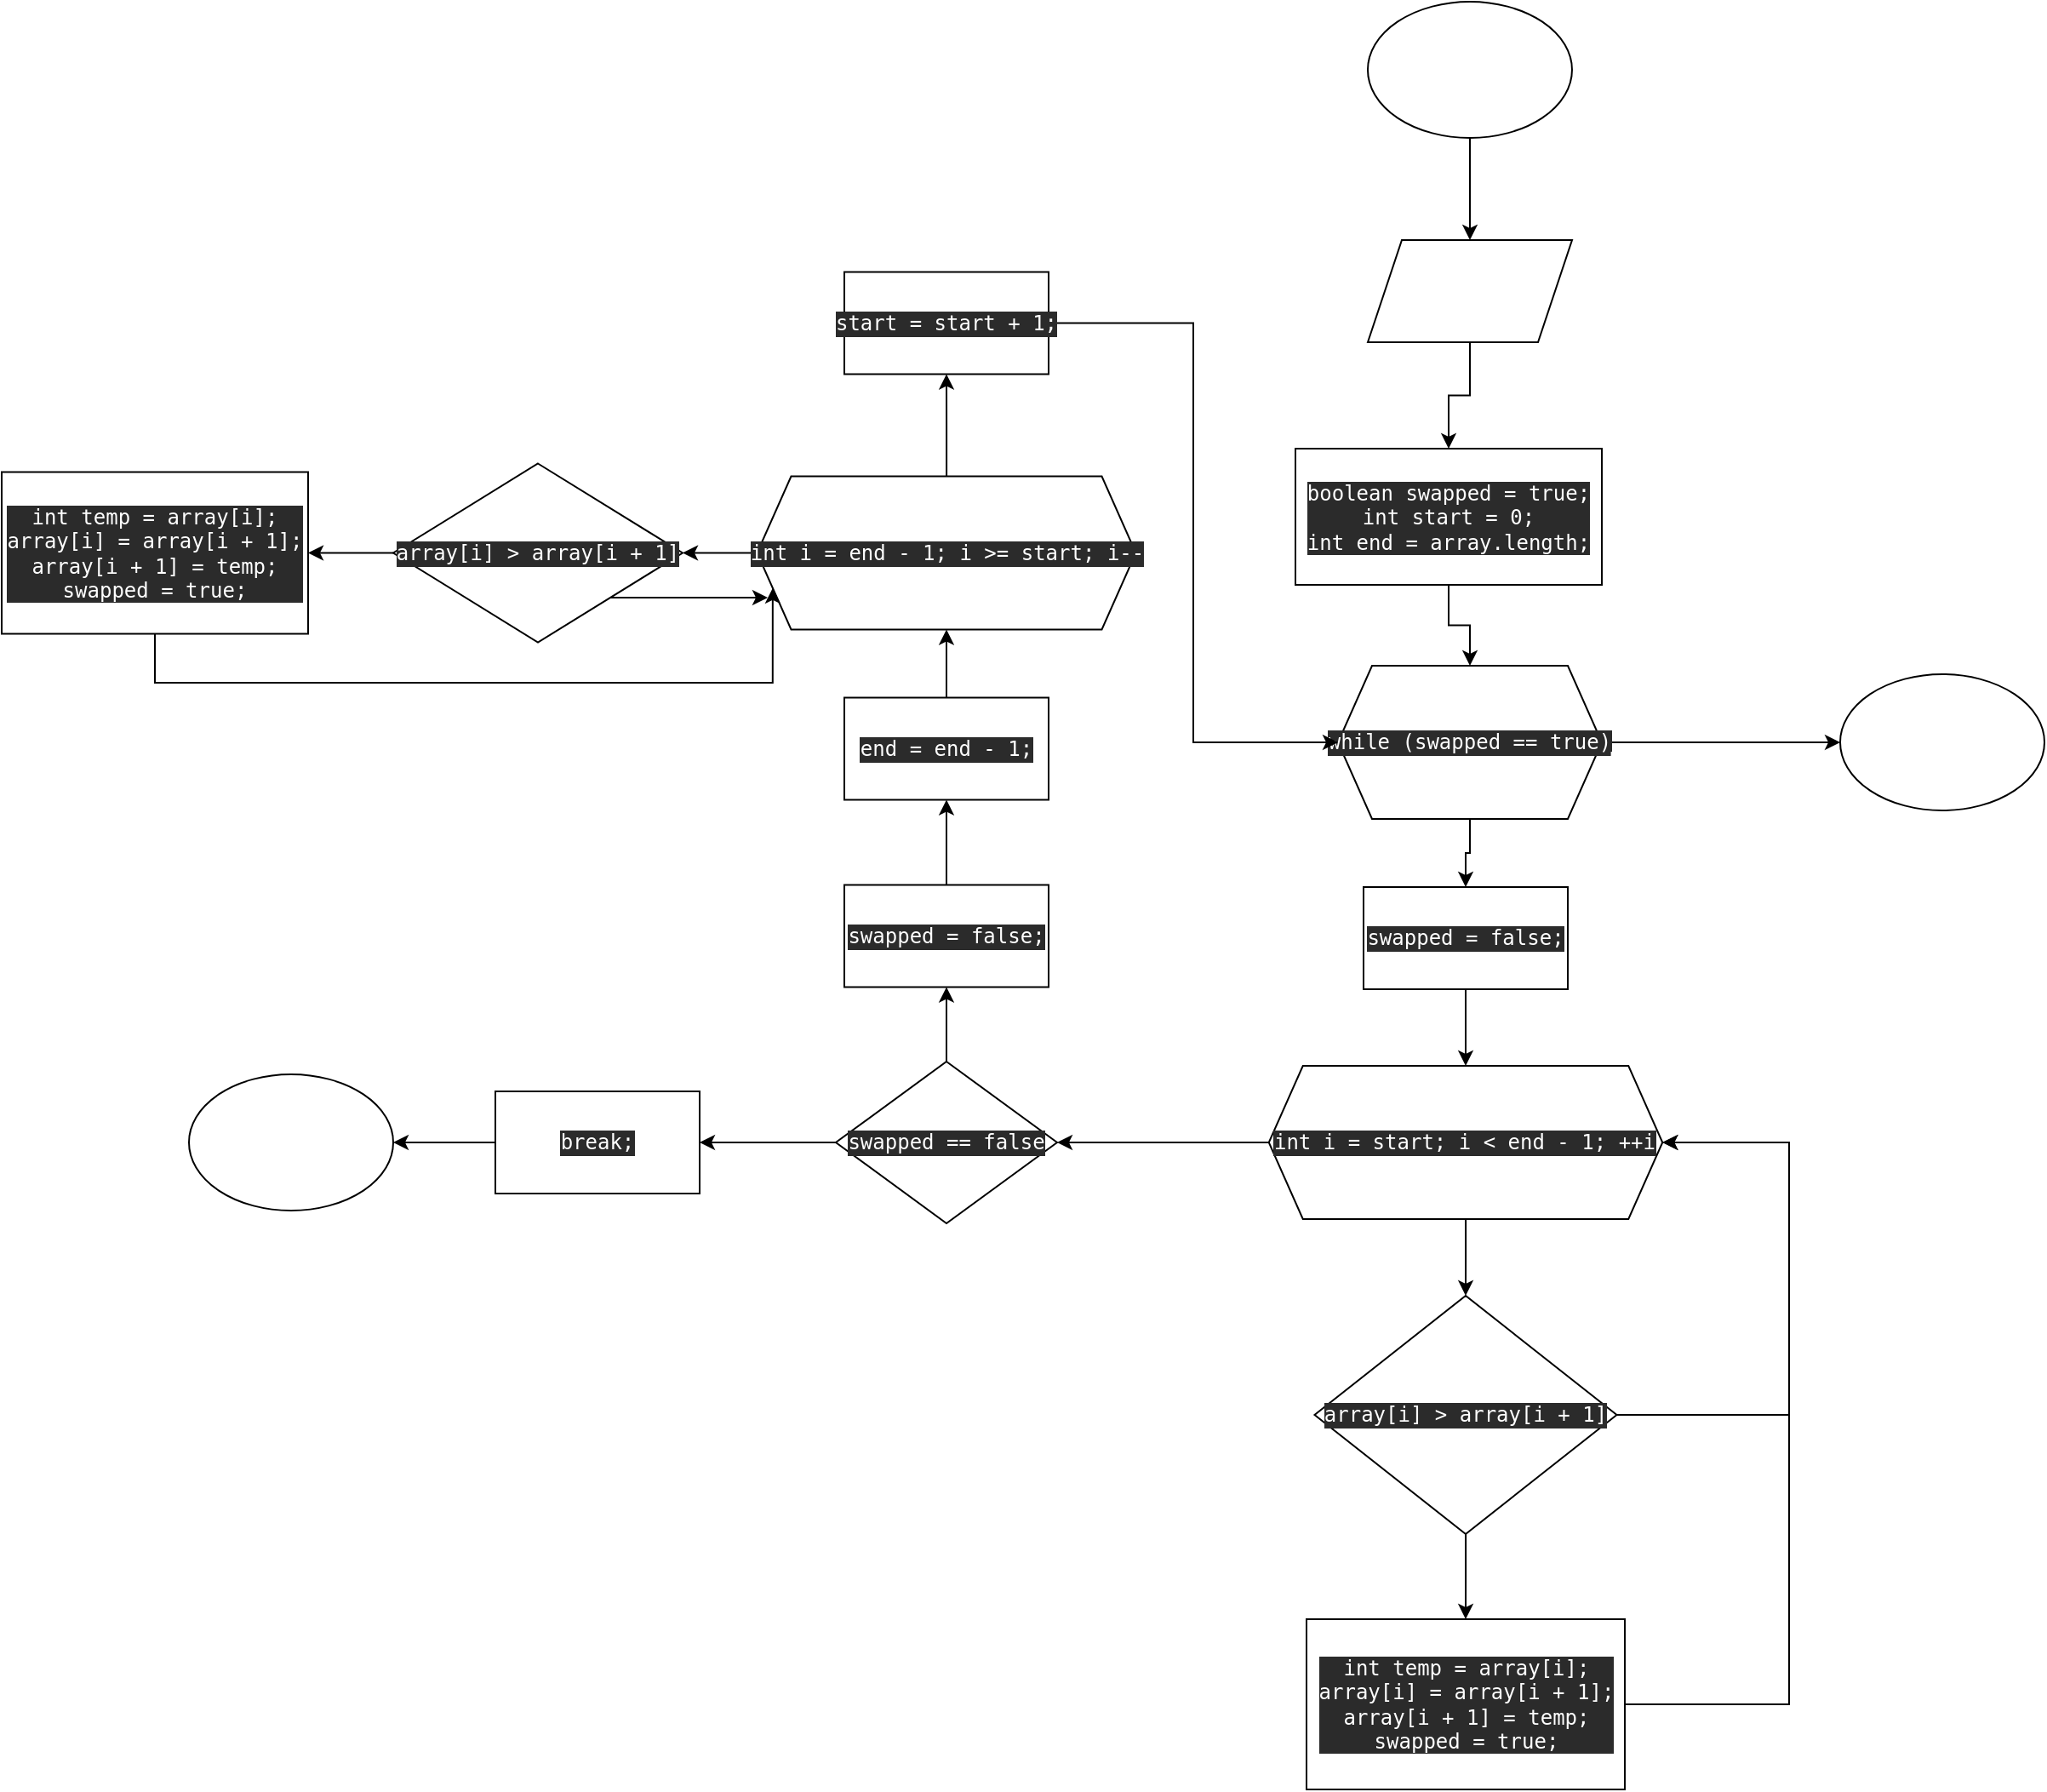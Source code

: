 <mxfile version="20.5.3" type="embed"><diagram id="23iRSUPoRavnBvh4doch" name="Page-1"><mxGraphModel dx="2540" dy="878" grid="1" gridSize="10" guides="1" tooltips="1" connect="1" arrows="1" fold="1" page="1" pageScale="1" pageWidth="827" pageHeight="1169" math="0" shadow="0"><root><mxCell id="0"/><mxCell id="1" parent="0"/><mxCell id="2" style="edgeStyle=orthogonalEdgeStyle;rounded=0;orthogonalLoop=1;jettySize=auto;html=1;entryX=0.5;entryY=0;entryDx=0;entryDy=0;fontColor=#FFFFFF;" edge="1" parent="1" source="3" target="5"><mxGeometry relative="1" as="geometry"/></mxCell><mxCell id="3" value="Початок" style="ellipse;whiteSpace=wrap;html=1;fontColor=#FFFFFF;" vertex="1" parent="1"><mxGeometry x="82.49" y="150" width="120" height="80" as="geometry"/></mxCell><mxCell id="4" style="edgeStyle=orthogonalEdgeStyle;rounded=0;orthogonalLoop=1;jettySize=auto;html=1;entryX=0.5;entryY=0;entryDx=0;entryDy=0;fontColor=#FFFFFF;" edge="1" parent="1" source="5" target="7"><mxGeometry relative="1" as="geometry"/></mxCell><mxCell id="5" value="Введення:&lt;br&gt;int [] array" style="shape=parallelogram;perimeter=parallelogramPerimeter;whiteSpace=wrap;html=1;fixedSize=1;fontColor=#FFFFFF;" vertex="1" parent="1"><mxGeometry x="82.5" y="290" width="120" height="60" as="geometry"/></mxCell><mxCell id="6" style="edgeStyle=orthogonalEdgeStyle;rounded=0;orthogonalLoop=1;jettySize=auto;html=1;entryX=0.5;entryY=0;entryDx=0;entryDy=0;fontColor=#FFFFFF;" edge="1" parent="1" source="7" target="10"><mxGeometry relative="1" as="geometry"/></mxCell><mxCell id="7" value="&lt;div style=&quot;background-color: rgb(43, 43, 43); font-family: &amp;quot;JetBrains Mono&amp;quot;, monospace;&quot;&gt;&lt;pre&gt;boolean swapped = &lt;span style=&quot;&quot;&gt;true;&lt;br&gt;&lt;/span&gt;&lt;span style=&quot;&quot;&gt;int &lt;/span&gt;start = &lt;span style=&quot;&quot;&gt;0&lt;/span&gt;&lt;span style=&quot;&quot;&gt;;&lt;br&gt;&lt;/span&gt;&lt;span style=&quot;&quot;&gt;int &lt;/span&gt;end = array.&lt;span style=&quot;&quot;&gt;length&lt;/span&gt;&lt;span style=&quot;&quot;&gt;;&lt;/span&gt;&lt;/pre&gt;&lt;/div&gt;" style="rounded=0;whiteSpace=wrap;html=1;fontColor=#FFFFFF;" vertex="1" parent="1"><mxGeometry x="40" y="412.5" width="180" height="80" as="geometry"/></mxCell><mxCell id="8" style="edgeStyle=orthogonalEdgeStyle;rounded=0;orthogonalLoop=1;jettySize=auto;html=1;entryX=0.5;entryY=0;entryDx=0;entryDy=0;fontColor=#FFFFFF;" edge="1" parent="1" source="10" target="12"><mxGeometry relative="1" as="geometry"/></mxCell><mxCell id="9" style="edgeStyle=orthogonalEdgeStyle;rounded=0;orthogonalLoop=1;jettySize=auto;html=1;entryX=0;entryY=0.5;entryDx=0;entryDy=0;fontColor=#FFFFFF;" edge="1" parent="1" source="10" target="41"><mxGeometry relative="1" as="geometry"/></mxCell><mxCell id="10" value="&lt;div style=&quot;background-color: rgb(43, 43, 43); font-family: &amp;quot;JetBrains Mono&amp;quot;, monospace;&quot;&gt;&lt;pre&gt;while (swapped == &lt;span style=&quot;&quot;&gt;true&lt;/span&gt;)&lt;/pre&gt;&lt;/div&gt;" style="shape=hexagon;perimeter=hexagonPerimeter2;whiteSpace=wrap;html=1;fixedSize=1;fontColor=#FFFFFF;" vertex="1" parent="1"><mxGeometry x="65" y="540" width="155" height="90" as="geometry"/></mxCell><mxCell id="11" style="edgeStyle=orthogonalEdgeStyle;rounded=0;orthogonalLoop=1;jettySize=auto;html=1;entryX=0.5;entryY=0;entryDx=0;entryDy=0;fontColor=#FFFFFF;" edge="1" parent="1" source="12" target="15"><mxGeometry relative="1" as="geometry"/></mxCell><mxCell id="12" value="&lt;div style=&quot;background-color: rgb(43, 43, 43); font-family: &amp;quot;JetBrains Mono&amp;quot;, monospace;&quot;&gt;&lt;pre&gt;swapped = false;&lt;/pre&gt;&lt;/div&gt;" style="rounded=0;whiteSpace=wrap;html=1;fontColor=#FFFFFF;" vertex="1" parent="1"><mxGeometry x="80" y="670" width="120" height="60" as="geometry"/></mxCell><mxCell id="13" style="edgeStyle=orthogonalEdgeStyle;rounded=0;orthogonalLoop=1;jettySize=auto;html=1;entryX=0.5;entryY=0;entryDx=0;entryDy=0;fontColor=#FFFFFF;" edge="1" parent="1" source="15" target="18"><mxGeometry relative="1" as="geometry"/></mxCell><mxCell id="14" style="edgeStyle=orthogonalEdgeStyle;rounded=0;orthogonalLoop=1;jettySize=auto;html=1;entryX=1;entryY=0.5;entryDx=0;entryDy=0;fontColor=#FFFFFF;" edge="1" parent="1" source="15" target="23"><mxGeometry relative="1" as="geometry"/></mxCell><mxCell id="15" value="&lt;div style=&quot;background-color: rgb(43, 43, 43); font-family: &amp;quot;JetBrains Mono&amp;quot;, monospace;&quot;&gt;&lt;pre&gt;&lt;span style=&quot;&quot;&gt;int &lt;/span&gt;i = start&lt;span style=&quot;&quot;&gt;; &lt;/span&gt;i &amp;lt; end - &lt;span style=&quot;&quot;&gt;1&lt;/span&gt;&lt;span style=&quot;&quot;&gt;; &lt;/span&gt;++i&lt;/pre&gt;&lt;/div&gt;" style="shape=hexagon;perimeter=hexagonPerimeter2;whiteSpace=wrap;html=1;fixedSize=1;fontColor=#FFFFFF;" vertex="1" parent="1"><mxGeometry x="24.38" y="775" width="231.25" height="90" as="geometry"/></mxCell><mxCell id="16" style="edgeStyle=orthogonalEdgeStyle;rounded=0;orthogonalLoop=1;jettySize=auto;html=1;entryX=0.5;entryY=0;entryDx=0;entryDy=0;fontColor=#FFFFFF;" edge="1" parent="1" source="18" target="20"><mxGeometry relative="1" as="geometry"/></mxCell><mxCell id="17" style="edgeStyle=orthogonalEdgeStyle;rounded=0;orthogonalLoop=1;jettySize=auto;html=1;entryX=1;entryY=0.5;entryDx=0;entryDy=0;fontColor=#FFFFFF;" edge="1" parent="1" source="18" target="15"><mxGeometry relative="1" as="geometry"><Array as="points"><mxPoint x="330" y="980"/><mxPoint x="330" y="820"/></Array></mxGeometry></mxCell><mxCell id="18" value="&lt;div style=&quot;background-color: rgb(43, 43, 43); font-family: &amp;quot;JetBrains Mono&amp;quot;, monospace;&quot;&gt;&lt;pre&gt;array[i] &amp;gt; array[i + 1]&lt;/pre&gt;&lt;/div&gt;" style="rhombus;whiteSpace=wrap;html=1;fontColor=#FFFFFF;" vertex="1" parent="1"><mxGeometry x="51.25" y="910" width="177.5" height="140" as="geometry"/></mxCell><mxCell id="19" style="edgeStyle=orthogonalEdgeStyle;rounded=0;orthogonalLoop=1;jettySize=auto;html=1;entryX=1;entryY=0.5;entryDx=0;entryDy=0;fontColor=#FFFFFF;" edge="1" parent="1" source="20" target="15"><mxGeometry relative="1" as="geometry"><Array as="points"><mxPoint x="330" y="1150"/><mxPoint x="330" y="820"/></Array></mxGeometry></mxCell><mxCell id="20" value="&lt;div style=&quot;background-color: rgb(43, 43, 43); font-family: &amp;quot;JetBrains Mono&amp;quot;, monospace;&quot;&gt;&lt;pre&gt;int temp = array[i]&lt;span style=&quot;&quot;&gt;;&lt;br&gt;&lt;/span&gt;array[i] = array[i + &lt;span style=&quot;&quot;&gt;1&lt;/span&gt;]&lt;span style=&quot;&quot;&gt;;&lt;br&gt;&lt;/span&gt;array[i + &lt;span style=&quot;&quot;&gt;1&lt;/span&gt;] = temp&lt;span style=&quot;&quot;&gt;;&lt;br&gt;&lt;/span&gt;swapped = &lt;span style=&quot;&quot;&gt;true;&lt;/span&gt;&lt;/pre&gt;&lt;/div&gt;" style="rounded=0;whiteSpace=wrap;html=1;fontColor=#FFFFFF;" vertex="1" parent="1"><mxGeometry x="46.5" y="1100" width="187" height="100" as="geometry"/></mxCell><mxCell id="21" style="edgeStyle=orthogonalEdgeStyle;rounded=0;orthogonalLoop=1;jettySize=auto;html=1;entryX=0.5;entryY=1;entryDx=0;entryDy=0;fontColor=#FFFFFF;" edge="1" parent="1" source="23" target="28"><mxGeometry relative="1" as="geometry"/></mxCell><mxCell id="22" style="edgeStyle=orthogonalEdgeStyle;rounded=0;orthogonalLoop=1;jettySize=auto;html=1;entryX=1;entryY=0.5;entryDx=0;entryDy=0;fontColor=#FFFFFF;" edge="1" parent="1" source="23" target="25"><mxGeometry relative="1" as="geometry"/></mxCell><mxCell id="23" value="&lt;div style=&quot;background-color: rgb(43, 43, 43); font-family: &amp;quot;JetBrains Mono&amp;quot;, monospace;&quot;&gt;&lt;pre&gt;swapped == false&lt;/pre&gt;&lt;/div&gt;" style="rhombus;whiteSpace=wrap;html=1;fontColor=#FFFFFF;" vertex="1" parent="1"><mxGeometry x="-230" y="772.5" width="130" height="95" as="geometry"/></mxCell><mxCell id="24" style="edgeStyle=orthogonalEdgeStyle;rounded=0;orthogonalLoop=1;jettySize=auto;html=1;entryX=1;entryY=0.5;entryDx=0;entryDy=0;fontColor=#FFFFFF;" edge="1" parent="1" source="25" target="26"><mxGeometry relative="1" as="geometry"/></mxCell><mxCell id="25" value="&lt;div style=&quot;background-color: rgb(43, 43, 43); font-family: &amp;quot;JetBrains Mono&amp;quot;, monospace;&quot;&gt;&lt;pre&gt;break;&lt;/pre&gt;&lt;/div&gt;" style="rounded=0;whiteSpace=wrap;html=1;fontColor=#FFFFFF;" vertex="1" parent="1"><mxGeometry x="-430" y="790" width="120" height="60" as="geometry"/></mxCell><mxCell id="26" value="Кінець" style="ellipse;whiteSpace=wrap;html=1;fontColor=#FFFFFF;" vertex="1" parent="1"><mxGeometry x="-610" y="780" width="120" height="80" as="geometry"/></mxCell><mxCell id="27" style="edgeStyle=orthogonalEdgeStyle;rounded=0;orthogonalLoop=1;jettySize=auto;html=1;entryX=0.5;entryY=1;entryDx=0;entryDy=0;fontColor=#FFFFFF;" edge="1" parent="1" source="28" target="30"><mxGeometry relative="1" as="geometry"/></mxCell><mxCell id="28" value="&lt;div style=&quot;background-color: rgb(43, 43, 43); font-family: &amp;quot;JetBrains Mono&amp;quot;, monospace;&quot;&gt;&lt;pre&gt;swapped = false;&lt;/pre&gt;&lt;/div&gt;" style="rounded=0;whiteSpace=wrap;html=1;fontColor=#FFFFFF;" vertex="1" parent="1"><mxGeometry x="-225" y="668.75" width="120" height="60" as="geometry"/></mxCell><mxCell id="29" style="edgeStyle=orthogonalEdgeStyle;rounded=0;orthogonalLoop=1;jettySize=auto;html=1;entryX=0.5;entryY=1;entryDx=0;entryDy=0;fontColor=#FFFFFF;" edge="1" parent="1" source="30" target="33"><mxGeometry relative="1" as="geometry"/></mxCell><mxCell id="30" value="&lt;div style=&quot;background-color: rgb(43, 43, 43); font-family: &amp;quot;JetBrains Mono&amp;quot;, monospace;&quot;&gt;&lt;pre&gt;end = end - 1&lt;span style=&quot;&quot;&gt;;&lt;/span&gt;&lt;/pre&gt;&lt;/div&gt;" style="rounded=0;whiteSpace=wrap;html=1;fontColor=#FFFFFF;" vertex="1" parent="1"><mxGeometry x="-225" y="558.75" width="120" height="60" as="geometry"/></mxCell><mxCell id="31" style="edgeStyle=orthogonalEdgeStyle;rounded=0;orthogonalLoop=1;jettySize=auto;html=1;entryX=1;entryY=0.5;entryDx=0;entryDy=0;fontColor=#FFFFFF;" edge="1" parent="1" source="33" target="36"><mxGeometry relative="1" as="geometry"/></mxCell><mxCell id="32" style="edgeStyle=orthogonalEdgeStyle;rounded=0;orthogonalLoop=1;jettySize=auto;html=1;entryX=0.5;entryY=1;entryDx=0;entryDy=0;fontColor=#FFFFFF;" edge="1" parent="1" source="33" target="40"><mxGeometry relative="1" as="geometry"/></mxCell><mxCell id="33" value="&lt;div style=&quot;background-color: rgb(43, 43, 43); font-family: &amp;quot;JetBrains Mono&amp;quot;, monospace;&quot;&gt;&lt;pre&gt;int i = end - &lt;span style=&quot;&quot;&gt;1&lt;/span&gt;&lt;span style=&quot;&quot;&gt;; &lt;/span&gt;i &amp;gt;= start&lt;span style=&quot;&quot;&gt;; &lt;/span&gt;i--&lt;/pre&gt;&lt;/div&gt;" style="shape=hexagon;perimeter=hexagonPerimeter2;whiteSpace=wrap;html=1;fixedSize=1;fontColor=#FFFFFF;" vertex="1" parent="1"><mxGeometry x="-276.25" y="428.75" width="222.5" height="90" as="geometry"/></mxCell><mxCell id="34" style="edgeStyle=orthogonalEdgeStyle;rounded=0;orthogonalLoop=1;jettySize=auto;html=1;entryX=1;entryY=0.5;entryDx=0;entryDy=0;fontColor=#FFFFFF;" edge="1" parent="1" source="36" target="38"><mxGeometry relative="1" as="geometry"/></mxCell><mxCell id="35" style="edgeStyle=orthogonalEdgeStyle;rounded=0;orthogonalLoop=1;jettySize=auto;html=1;exitX=1;exitY=1;exitDx=0;exitDy=0;fontColor=#FFFFFF;" edge="1" parent="1" source="36"><mxGeometry relative="1" as="geometry"><mxPoint x="-270" y="500" as="targetPoint"/></mxGeometry></mxCell><mxCell id="36" value="&lt;div style=&quot;background-color: rgb(43, 43, 43); font-family: &amp;quot;JetBrains Mono&amp;quot;, monospace;&quot;&gt;&lt;pre&gt;array[i] &amp;gt; array[i + 1]&lt;/pre&gt;&lt;/div&gt;" style="rhombus;whiteSpace=wrap;html=1;fontColor=#FFFFFF;" vertex="1" parent="1"><mxGeometry x="-490" y="421.25" width="170" height="105" as="geometry"/></mxCell><mxCell id="37" style="edgeStyle=orthogonalEdgeStyle;rounded=0;orthogonalLoop=1;jettySize=auto;html=1;entryX=0;entryY=0.75;entryDx=0;entryDy=0;fontColor=#FFFFFF;" edge="1" parent="1" source="38" target="33"><mxGeometry relative="1" as="geometry"><mxPoint x="-267" y="500" as="targetPoint"/><Array as="points"><mxPoint x="-630" y="550"/><mxPoint x="-267" y="550"/></Array></mxGeometry></mxCell><mxCell id="38" value="&lt;div style=&quot;background-color: rgb(43, 43, 43); font-family: &amp;quot;JetBrains Mono&amp;quot;, monospace;&quot;&gt;&lt;pre&gt;&lt;span style=&quot;&quot;&gt;int &lt;/span&gt;temp = array[i]&lt;span style=&quot;&quot;&gt;;&lt;br&gt;&lt;/span&gt;array[i] = array[i + &lt;span style=&quot;&quot;&gt;1&lt;/span&gt;]&lt;span style=&quot;&quot;&gt;;&lt;br&gt;&lt;/span&gt;array[i + &lt;span style=&quot;&quot;&gt;1&lt;/span&gt;] = temp&lt;span style=&quot;&quot;&gt;;&lt;br&gt;&lt;/span&gt;swapped = &lt;span style=&quot;&quot;&gt;true;&lt;/span&gt;&lt;/pre&gt;&lt;/div&gt;" style="rounded=0;whiteSpace=wrap;html=1;fontColor=#FFFFFF;" vertex="1" parent="1"><mxGeometry x="-720" y="426.25" width="180" height="95" as="geometry"/></mxCell><mxCell id="39" style="edgeStyle=orthogonalEdgeStyle;rounded=0;orthogonalLoop=1;jettySize=auto;html=1;entryX=0;entryY=0.5;entryDx=0;entryDy=0;fontColor=#FFFFFF;" edge="1" parent="1" source="40" target="10"><mxGeometry relative="1" as="geometry"/></mxCell><mxCell id="40" value="&lt;div style=&quot;background-color: rgb(43, 43, 43); font-family: &amp;quot;JetBrains Mono&amp;quot;, monospace;&quot;&gt;&lt;pre&gt;start = start + 1&lt;span style=&quot;&quot;&gt;;&lt;/span&gt;&lt;/pre&gt;&lt;/div&gt;" style="rounded=0;whiteSpace=wrap;html=1;fontColor=#FFFFFF;" vertex="1" parent="1"><mxGeometry x="-225" y="308.75" width="120" height="60" as="geometry"/></mxCell><mxCell id="41" value="Кінець" style="ellipse;whiteSpace=wrap;html=1;fontColor=#FFFFFF;" vertex="1" parent="1"><mxGeometry x="360" y="545" width="120" height="80" as="geometry"/></mxCell><mxCell id="42" value="&lt;b&gt;Так&lt;/b&gt;" style="text;html=1;align=center;verticalAlign=middle;resizable=0;points=[];autosize=1;strokeColor=none;fillColor=none;fontColor=#FFFFFF;" vertex="1" parent="1"><mxGeometry x="140" y="1038" width="40" height="30" as="geometry"/></mxCell><mxCell id="43" value="&lt;b&gt;Так&lt;/b&gt;" style="text;html=1;align=center;verticalAlign=middle;resizable=0;points=[];autosize=1;strokeColor=none;fillColor=none;fontColor=#FFFFFF;" vertex="1" parent="1"><mxGeometry x="-260" y="790" width="40" height="30" as="geometry"/></mxCell><mxCell id="44" value="&lt;b&gt;Так&lt;/b&gt;" style="text;html=1;align=center;verticalAlign=middle;resizable=0;points=[];autosize=1;strokeColor=none;fillColor=none;fontColor=#FFFFFF;" vertex="1" parent="1"><mxGeometry x="140" y="625" width="40" height="30" as="geometry"/></mxCell><mxCell id="45" value="&lt;b&gt;Так&lt;/b&gt;" style="text;html=1;align=center;verticalAlign=middle;resizable=0;points=[];autosize=1;strokeColor=none;fillColor=none;fontColor=#FFFFFF;" vertex="1" parent="1"><mxGeometry x="140" y="860" width="40" height="30" as="geometry"/></mxCell><mxCell id="46" value="&lt;b&gt;Так&lt;/b&gt;" style="text;html=1;align=center;verticalAlign=middle;resizable=0;points=[];autosize=1;strokeColor=none;fillColor=none;fontColor=#FFFFFF;" vertex="1" parent="1"><mxGeometry x="-310" y="440" width="40" height="30" as="geometry"/></mxCell><mxCell id="47" value="&lt;b&gt;Ні&lt;/b&gt;" style="text;html=1;align=center;verticalAlign=middle;resizable=0;points=[];autosize=1;strokeColor=none;fillColor=none;fontColor=#FFFFFF;" vertex="1" parent="1"><mxGeometry x="-380" y="496.25" width="40" height="30" as="geometry"/></mxCell><mxCell id="48" value="&lt;b&gt;Ні&lt;/b&gt;" style="text;html=1;align=center;verticalAlign=middle;resizable=0;points=[];autosize=1;strokeColor=none;fillColor=none;fontColor=#FFFFFF;" vertex="1" parent="1"><mxGeometry x="-170" y="398.75" width="40" height="30" as="geometry"/></mxCell><mxCell id="49" value="&lt;b&gt;Ні&lt;/b&gt;" style="text;html=1;align=center;verticalAlign=middle;resizable=0;points=[];autosize=1;strokeColor=none;fillColor=none;fontColor=#FFFFFF;" vertex="1" parent="1"><mxGeometry x="210" y="580" width="40" height="30" as="geometry"/></mxCell><mxCell id="50" value="&lt;b&gt;Ні&lt;/b&gt;" style="text;html=1;align=center;verticalAlign=middle;resizable=0;points=[];autosize=1;strokeColor=none;fillColor=none;fontColor=#FFFFFF;" vertex="1" parent="1"><mxGeometry x="-170" y="750" width="40" height="30" as="geometry"/></mxCell><mxCell id="51" value="&lt;b&gt;Ні&lt;/b&gt;" style="text;html=1;align=center;verticalAlign=middle;resizable=0;points=[];autosize=1;strokeColor=none;fillColor=none;fontColor=#FFFFFF;" vertex="1" parent="1"><mxGeometry x="-10" y="820" width="40" height="30" as="geometry"/></mxCell><mxCell id="52" value="&lt;b&gt;Ні&lt;/b&gt;" style="text;html=1;align=center;verticalAlign=middle;resizable=0;points=[];autosize=1;strokeColor=none;fillColor=none;fontColor=#FFFFFF;" vertex="1" parent="1"><mxGeometry x="215.63" y="950" width="40" height="30" as="geometry"/></mxCell></root></mxGraphModel></diagram></mxfile>